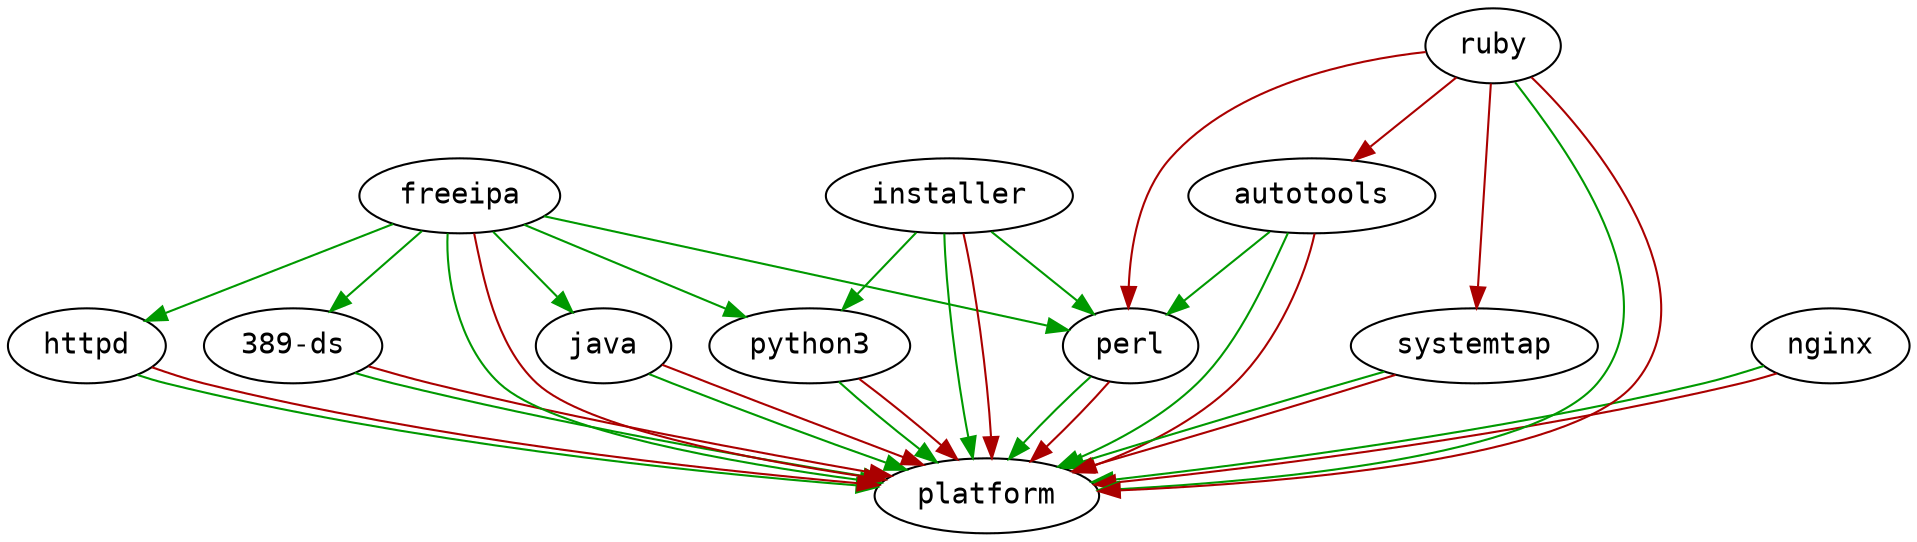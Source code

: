 digraph G {
  node [fontname=monospace];
  "389-ds" -> "platform" [color="#009900"];
  "389-ds" -> "platform" [color="#aa0000"];
  "autotools" -> "platform" [color="#009900"];
  "autotools" -> "perl" [color="#009900"];
  "autotools" -> "platform" [color="#aa0000"];
  "freeipa" -> "platform" [color="#009900"];
  "freeipa" -> "389-ds" [color="#009900"];
  "freeipa" -> "java" [color="#009900"];
  "freeipa" -> "httpd" [color="#009900"];
  "freeipa" -> "perl" [color="#009900"];
  "freeipa" -> "python3" [color="#009900"];
  "freeipa" -> "platform" [color="#aa0000"];
  "httpd" -> "platform" [color="#009900"];
  "httpd" -> "platform" [color="#aa0000"];
  "installer" -> "platform" [color="#009900"];
  "installer" -> "perl" [color="#009900"];
  "installer" -> "python3" [color="#009900"];
  "installer" -> "platform" [color="#aa0000"];
  "java" -> "platform" [color="#009900"];
  "java" -> "platform" [color="#aa0000"];
  "nginx" -> "platform" [color="#009900"];
  "nginx" -> "platform" [color="#aa0000"];
  "perl" -> "platform" [color="#009900"];
  "perl" -> "platform" [color="#aa0000"];
  "python3" -> "platform" [color="#009900"];
  "python3" -> "platform" [color="#aa0000"];
  "ruby" -> "platform" [color="#009900"];
  "ruby" -> "platform" [color="#aa0000"];
  "ruby" -> "perl" [color="#aa0000"];
  "ruby" -> "systemtap" [color="#aa0000"];
  "ruby" -> "autotools" [color="#aa0000"];
  "systemtap" -> "platform" [color="#009900"];
  "systemtap" -> "platform" [color="#aa0000"];
}
